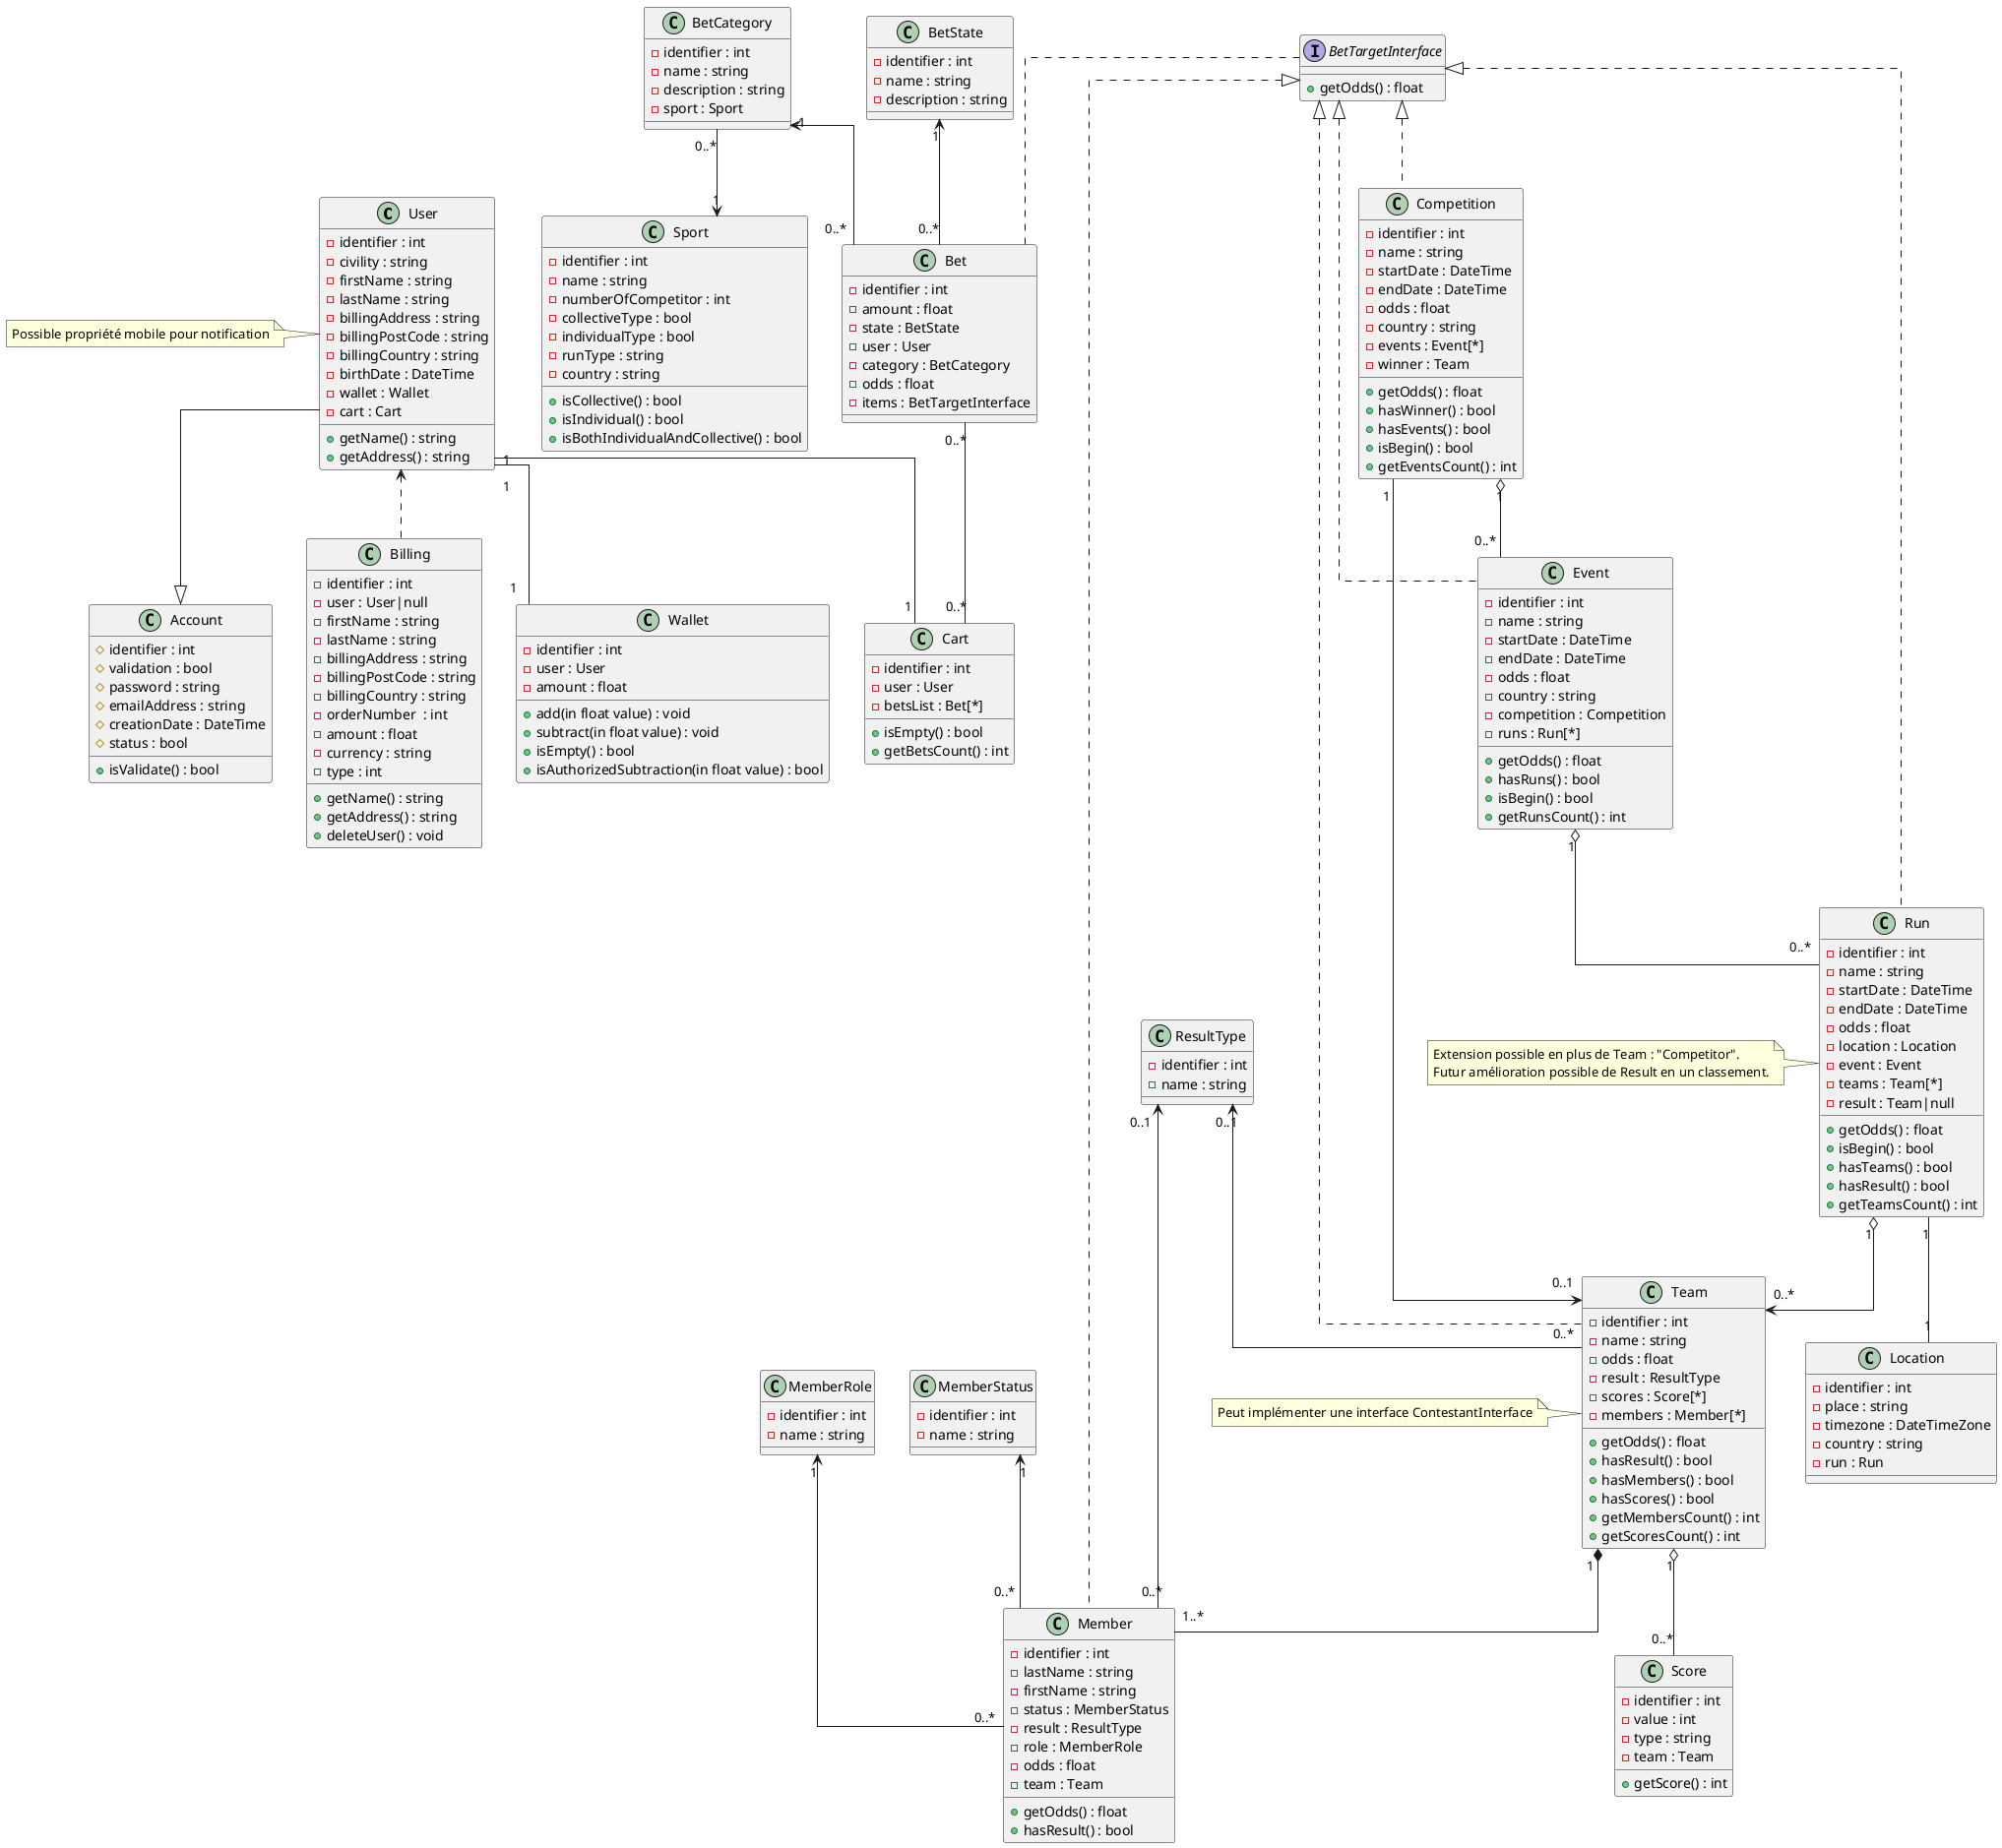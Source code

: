 @startuml parisportif5
skinparam linetype ortho
'plantuml
'Relations :
    User --|> Account
    User <.. Billing
    BetCategory "1" <-- "0..*" Bet
    User "1" -- "1" Wallet
    User "1" -- "1" Cart
    Bet "0..*" -- "0..*" Cart
    BetCategory "0..*" --> "1" Sport
    Competition "1" o-- "0..*" Event
    Competition "1" --> "0..1" Team
    Event "1" o-- "0..*" Run
    Run "1" -- "1" Location
    Team "1" o-- "0..*" Score
    Run "1" o--> "0..*" Team
    Team "1" *-- "1..*" Member
    BetState "1" <-- "0..*" Bet
    ResultType "0..1" <-- "0..*" Team
    ResultType "0..1" <-- "0..*" Member
    MemberRole "1" <-- "0..*" Member
    MemberStatus "1" <-- "0..*" Member
    BetTargetInterface .. Bet
    BetTargetInterface <|.. Competition
    BetTargetInterface <|.. Event
    BetTargetInterface <|.. Run
    BetTargetInterface <|.. Team
    BetTargetInterface <|.. Member
    'Run -- Competitor
    'ContestantInterface <|.. Competitor
    'ContestantInterface <|.. Team
'Définitions des classes :
    'interface ContestantInterface
    'Rôle du membre (pilote, co-pilote, joueur)
    class MemberRole {
        -identifier : int
        -name : string
    }
    'Statut du membre (blessé, remplaçant, titulaire)
    class MemberStatus {
        -identifier : int
        -name : string
    }
    'Type de résultat (gagnant, perdant, ex aequo)
    class ResultType {
        -identifier : int
        -name : string
    }
    'État du paris (en cours, validé, finis)
    class BetState {
        -identifier : int
        -name : string
        -description : string
    }
    'Porte-feuille de l'utilisateur avec des fonds (de l'argent gagnés)
    class Wallet {
        -identifier : int
        -user : User
        -amount : float
        +add(in float value) : void
        +subtract(in float value) : void
        +isEmpty() : bool
        +isAuthorizedSubtraction(in float value) : bool
    }
    'Panier qui contient les paris sélectionnés
    class Cart {
        -identifier : int
        -user : User
        -betsList : Bet[*]
        +isEmpty() : bool
        +getBetsCount() : int
    }
    'interface de généralisation pour les classes autorisé à être parié
    interface BetTargetInterface {
        +getOdds() : float
    }
    'Compte (sert à ce connecter)
    class Account {
        #identifier : int
        #validation : bool
        #password : string
        #emailAddress : string
        #creationDate : DateTime
        #status : bool
        +isValidate() : bool
    }
    'Utilisateur avec un compte
    class User {
        -identifier : int
        -civility : string
        -firstName : string
        -lastName : string
        -billingAddress : string
        -billingPostCode : string
        -billingCountry : string
        -birthDate : DateTime
        -wallet : Wallet
        -cart : Cart
        +getName() : string
        +getAddress() : string
    }
    note left : Possible propriété mobile pour notification
    'Factures (type=débit ou crédit)
    class Billing {
        -identifier : int
        -user : User|null
        -firstName : string
        -lastName : string
        -billingAddress : string
        -billingPostCode : string
        -billingCountry : string
        -orderNumber  : int
        -amount : float
        -currency : string
        -type : int
        +getName() : string
        +getAddress() : string
        +deleteUser() : void
    }
    'Un paris
    class Bet {
        -identifier : int
        -amount : float
        -state : BetState
        -user : User
        -category : BetCategory
        -odds : float
        -items : BetTargetInterface
    }
    'Catégorie de paris (ex: Paris sur la victoire du favoris)
    class BetCategory {
        -identifier : int
        -name : string
        -description : string
        -sport : Sport
    }
    'Lieu de la rencontre/course
    class Location {
        -identifier : int
        -place : string
        -timezone : DateTimeZone
        -country : string
        -run : Run
    }
    'Sport pratiqué (runtype = fixture, race) (type = collectif ou individuel ou les deux)
    class Sport {
        -identifier : int
        -name : string
        -numberOfCompetitor : int
        -collectiveType : bool
        -individualType : bool
        -runType : string
        -country : string
        +isCollective() : bool
        +isIndividual() : bool
        +isBothIndividualAndCollective() : bool
    }
    'Compétition (JO, Ligue des Champions, F1 Championnat du monde)
    class Competition {
        -identifier : int
        -name : string
        -startDate : DateTime
        -endDate : DateTime
        -odds : float
        -country : string
        -events : Event[*]
        -winner : Team
        +getOdds() : float
        +hasWinner() : bool
        +hasEvents() : bool
        +isBegin() : bool
        +getEventsCount() : int
    }
    'Événement de la compétition (poul de qualification, Circuit F1 de france)
    class Event {
        -identifier : int
        -name : string
        -startDate : DateTime
        -endDate : DateTime
        -odds : float
        -country : string
        -competition : Competition
        -runs : Run[*]
        +getOdds() : float
        +hasRuns() : bool
        +isBegin() : bool
        +getRunsCount() : int
    }
    'Classe mère global : Un match, une rencontre, une course
    class Run {
        -identifier : int
        -name : string
        -startDate : DateTime
        -endDate : DateTime
        -odds : float
        -location : Location
        -event : Event
        -teams : Team[*]
        -result : Team|null
        +getOdds() : float
        +isBegin() : bool
        +hasTeams() : bool
        +hasResult() : bool
        +getTeamsCount() : int
    }
    note left of Run
    Extension possible en plus de Team : "Competitor".
    Futur amélioration possible de Result en un classement.
    end note
    'Score de l'équipe ou du membre de l'équipe
    class Score {
        -identifier : int
        -value : int
        -type : string
        -team : Team
        +getScore() : int
    }
    'Joueur ou sportif ou pilote
    class Member {
        -identifier : int
        -lastName : string
        -firstName : string
        -status : MemberStatus
        -result : ResultType
        -role : MemberRole
        -odds : float
        -team : Team
        +getOdds() : float
        +hasResult() : bool
    }
    'Équipes qui participe à une rencontre, à une course
    class Team {
        -identifier : int
        -name : string
        -odds : float
        -result : ResultType
        -scores : Score[*]
        -members : Member[*]
        +getOdds() : float
        +hasResult() : bool
        +hasMembers() : bool
        +hasScores() : bool
        +getMembersCount() : int
        +getScoresCount() : int
    }
    note left: Peut implémenter une interface ContestantInterface
@enduml

